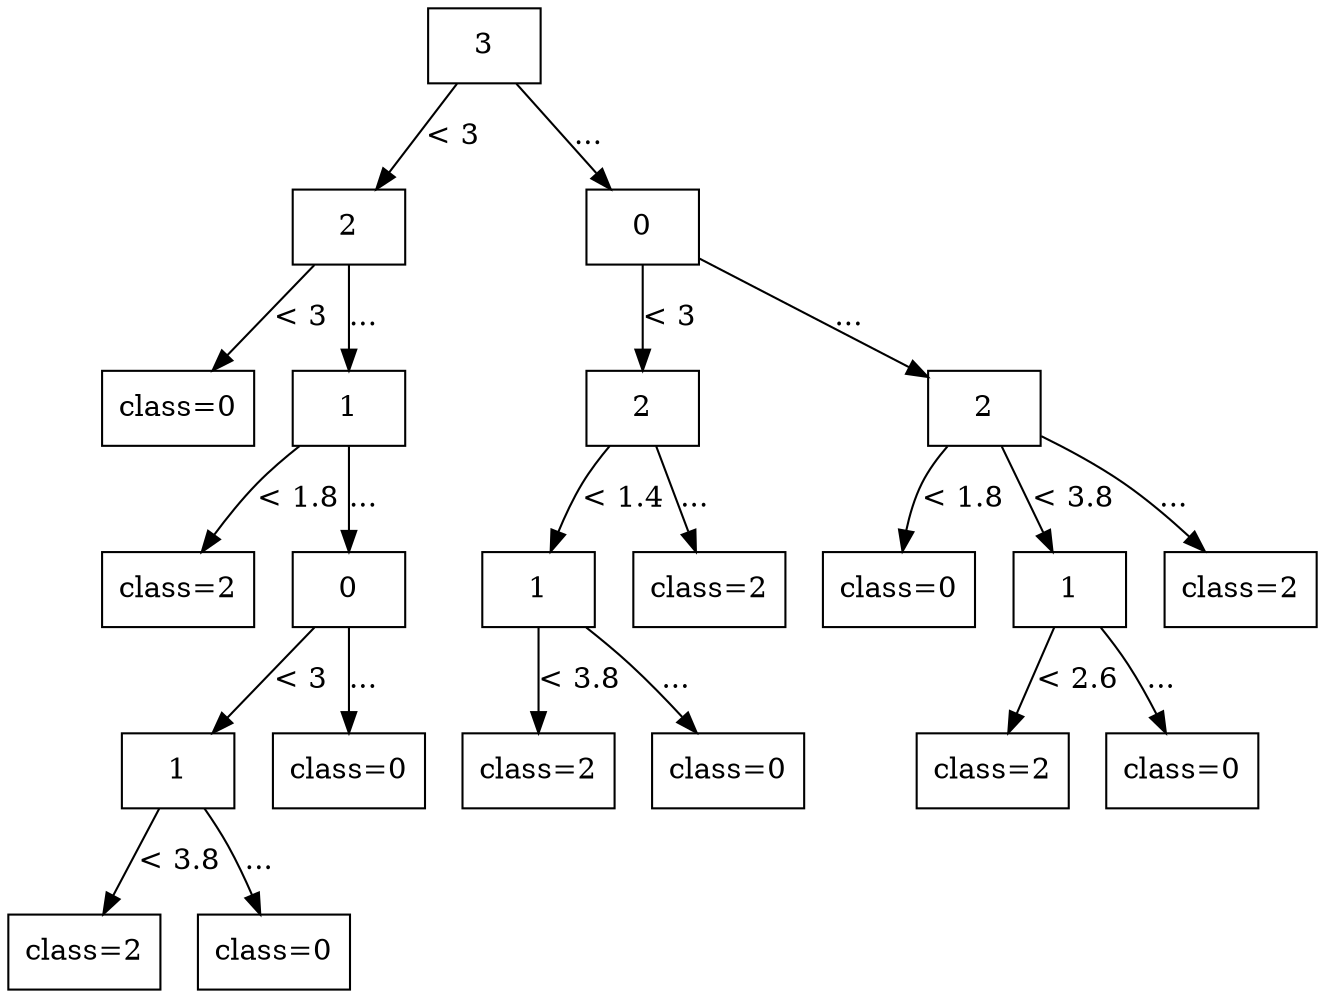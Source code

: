 digraph G {
node [shape=box];

0 [label="3"];

1 [label="2"];
10 [label="0"];

0 -> 1 [label="< 3"];
0 -> 10 [label="..."];

2 [label="class=0"];
3 [label="1"];
11 [label="2"];
16 [label="2"];

1 -> 2 [label="< 3"];
1 -> 3 [label="..."];
10 -> 11 [label="< 3"];
10 -> 16 [label="..."];

4 [label="class=2"];
5 [label="0"];
12 [label="1"];
15 [label="class=2"];
17 [label="class=0"];
18 [label="1"];
21 [label="class=2"];

3 -> 4 [label="< 1.8"];
3 -> 5 [label="..."];
11 -> 12 [label="< 1.4"];
11 -> 15 [label="..."];
16 -> 17 [label="< 1.8"];
16 -> 18 [label="< 3.8"];
16 -> 21 [label="..."];

6 [label="1"];
9 [label="class=0"];
13 [label="class=2"];
14 [label="class=0"];
19 [label="class=2"];
20 [label="class=0"];

5 -> 6 [label="< 3"];
5 -> 9 [label="..."];
12 -> 13 [label="< 3.8"];
12 -> 14 [label="..."];
18 -> 19 [label="< 2.6"];
18 -> 20 [label="..."];

7 [label="class=2"];
8 [label="class=0"];

6 -> 7 [label="< 3.8"];
6 -> 8 [label="..."];

}